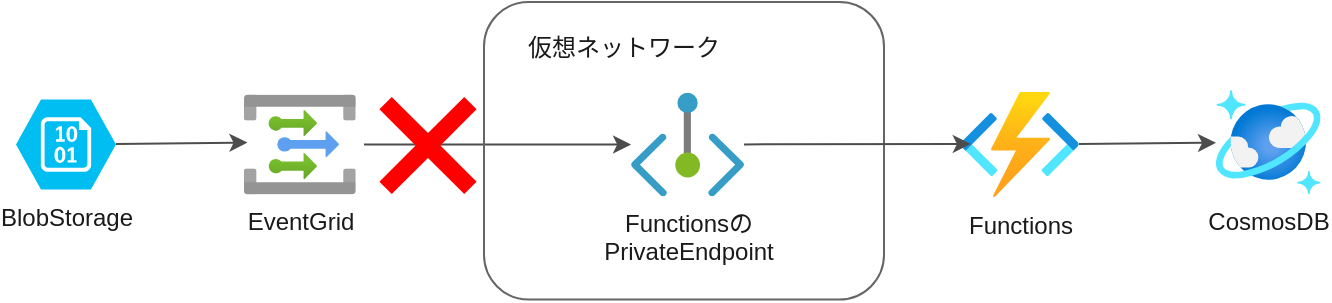 <mxfile>
    <diagram id="pyFOITWGm1L5QSNy7el4" name="Page-1">
        <mxGraphModel dx="942" dy="566" grid="1" gridSize="10" guides="1" tooltips="1" connect="1" arrows="1" fold="1" page="1" pageScale="1" pageWidth="850" pageHeight="1100" background="#ffffff" math="0" shadow="0">
            <root>
                <mxCell id="0"/>
                <mxCell id="1" parent="0"/>
                <mxCell id="4" style="edgeStyle=none;html=1;entryX=0.031;entryY=0.481;entryDx=0;entryDy=0;entryPerimeter=0;fontColor=#1A1A1A;strokeColor=#4D4D4D;" parent="1" source="2" target="3" edge="1">
                    <mxGeometry relative="1" as="geometry">
                        <Array as="points"/>
                    </mxGeometry>
                </mxCell>
                <mxCell id="2" value="BlobStorage" style="verticalLabelPosition=bottom;html=1;verticalAlign=top;align=center;strokeColor=none;fillColor=#00BEF2;shape=mxgraph.azure.storage_blob;fontColor=#1A1A1A;" parent="1" vertex="1">
                    <mxGeometry x="120" y="168.75" width="50" height="45" as="geometry"/>
                </mxCell>
                <mxCell id="6" value="" style="edgeStyle=none;html=1;strokeColor=#4D4D4D;fontColor=#1A1A1A;startArrow=none;exitX=1.075;exitY=0.5;exitDx=0;exitDy=0;exitPerimeter=0;" parent="1" source="3" target="10" edge="1">
                    <mxGeometry relative="1" as="geometry"/>
                </mxCell>
                <mxCell id="3" value="EventGrid" style="aspect=fixed;html=1;points=[];align=center;image;fontSize=12;image=img/lib/azure2/integration/Event_Grid_Topics.svg;fontColor=#1A1A1A;labelBackgroundColor=none;" parent="1" vertex="1">
                    <mxGeometry x="234" y="166.25" width="55.83" height="50" as="geometry"/>
                </mxCell>
                <mxCell id="7" value="" style="rounded=1;whiteSpace=wrap;html=1;labelBackgroundColor=none;fontColor=#1A1A1A;fillColor=none;strokeColor=#666666;align=left;" parent="1" vertex="1">
                    <mxGeometry x="354" y="120" width="200" height="148.75" as="geometry"/>
                </mxCell>
                <mxCell id="21" value="" style="edgeStyle=none;html=1;strokeColor=#4D4D4D;fontColor=#1A1A1A;" parent="1" source="5" target="20" edge="1">
                    <mxGeometry relative="1" as="geometry"/>
                </mxCell>
                <mxCell id="5" value="Functions" style="aspect=fixed;html=1;points=[];align=center;image;fontSize=12;image=img/lib/azure2/compute/Function_Apps.svg;labelBackgroundColor=none;fontColor=#1A1A1A;" parent="1" vertex="1">
                    <mxGeometry x="592" y="165" width="59.5" height="52.5" as="geometry"/>
                </mxCell>
                <mxCell id="8" value="&lt;span style=&quot;color: rgb(26, 26, 26); font-family: Helvetica; font-size: 12px; font-style: normal; font-variant-ligatures: normal; font-variant-caps: normal; font-weight: 400; letter-spacing: normal; orphans: 2; text-align: left; text-indent: 0px; text-transform: none; widows: 2; word-spacing: 0px; -webkit-text-stroke-width: 0px; text-decoration-thickness: initial; text-decoration-style: initial; text-decoration-color: initial; float: none; display: inline !important;&quot;&gt;仮想ネットワーク&lt;/span&gt;" style="text;whiteSpace=wrap;html=1;fontColor=#1A1A1A;fillColor=none;labelBackgroundColor=none;" parent="1" vertex="1">
                    <mxGeometry x="374" y="128.75" width="110" height="22.5" as="geometry"/>
                </mxCell>
                <mxCell id="13" style="edgeStyle=none;html=1;entryX=0.091;entryY=0.495;entryDx=0;entryDy=0;entryPerimeter=0;strokeColor=#4D4D4D;fontColor=#1A1A1A;" parent="1" source="10" target="5" edge="1">
                    <mxGeometry relative="1" as="geometry"/>
                </mxCell>
                <mxCell id="10" value="Functionsの&lt;br&gt;PrivateEndpoint" style="aspect=fixed;html=1;points=[];align=center;image;fontSize=12;image=img/lib/azure2/networking/Private_Endpoint.svg;labelBackgroundColor=none;strokeColor=#666666;fontColor=#1A1A1A;fillColor=none;" parent="1" vertex="1">
                    <mxGeometry x="427.55" y="165.38" width="56.45" height="51.75" as="geometry"/>
                </mxCell>
                <mxCell id="14" value="" style="shape=cross;whiteSpace=wrap;html=1;labelBackgroundColor=none;strokeColor=none;fontColor=#1A1A1A;fillColor=#FF0000;size=0.146;rotation=-45;shadow=0;" parent="1" vertex="1">
                    <mxGeometry x="296" y="161.75" width="60" height="60" as="geometry"/>
                </mxCell>
                <mxCell id="20" value="CosmosDB" style="aspect=fixed;html=1;points=[];align=center;image;fontSize=12;image=img/lib/azure2/databases/Azure_Cosmos_DB.svg;shadow=0;labelBackgroundColor=none;sketch=0;strokeColor=#666666;fontColor=#1A1A1A;fillColor=#FF0000;" parent="1" vertex="1">
                    <mxGeometry x="720" y="164" width="52.25" height="52.25" as="geometry"/>
                </mxCell>
            </root>
        </mxGraphModel>
    </diagram>
</mxfile>